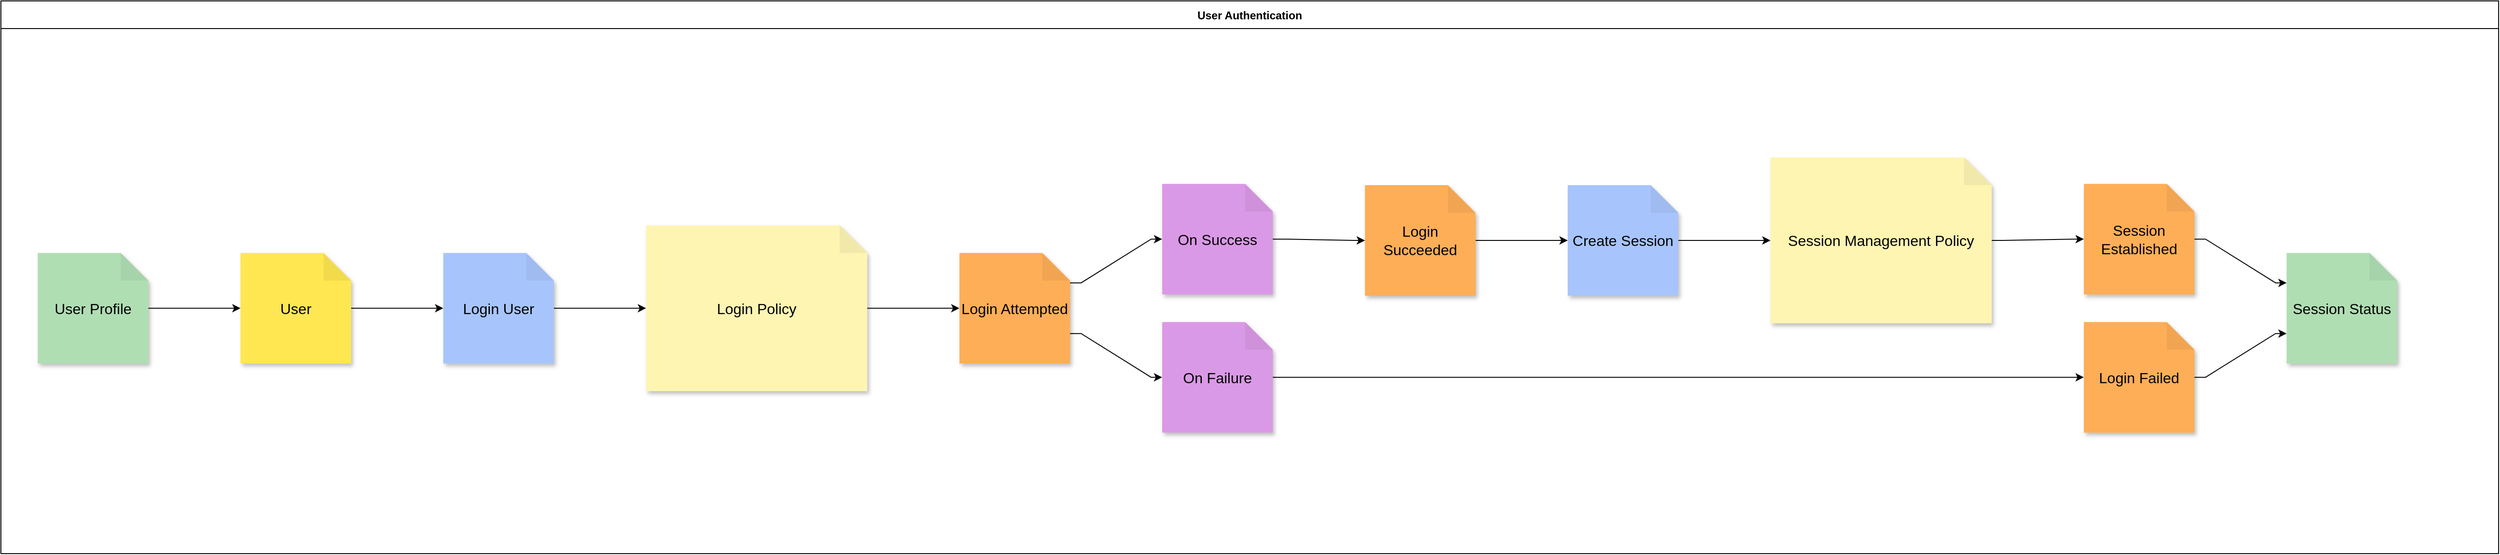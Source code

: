 <mxfile>
    <diagram id="u9JpP389CqMRBe4IGvpg" name="Page-1">
        <mxGraphModel dx="3460" dy="2940" grid="1" gridSize="10" guides="1" tooltips="1" connect="1" arrows="1" fold="1" page="1" pageScale="1" pageWidth="850" pageHeight="1100" math="0" shadow="0">
            <root>
                <mxCell id="0"/>
                <mxCell id="1" parent="0"/>
                <mxCell id="2" value="User Authentication" style="swimlane;startSize=30;horizontal=1;" parent="1" vertex="1">
                    <mxGeometry width="2710" height="600" as="geometry"/>
                </mxCell>
                <mxCell id="3" value="User Profile" style="shape=note;whiteSpace=wrap;html=1;backgroundOutline=1;darkOpacity=0.05;fillColor=#b0deb3;strokeColor=none;fontSize=16;fontStyle=0;rotation=0;shadow=1;" parent="2" vertex="1">
                    <mxGeometry x="40" y="273.59" width="120" height="120" as="geometry"/>
                </mxCell>
                <mxCell id="4" value="User" style="shape=note;whiteSpace=wrap;html=1;backgroundOutline=1;darkOpacity=0.05;fillColor=#fee750;strokeColor=none;fontSize=16;fontStyle=0;rotation=0;shadow=1;" parent="2" vertex="1">
                    <mxGeometry x="260" y="273.59" width="120" height="120" as="geometry"/>
                </mxCell>
                <mxCell id="5" value="Login User" style="shape=note;whiteSpace=wrap;html=1;backgroundOutline=1;darkOpacity=0.05;fillColor=#a7c5fc;strokeColor=none;fontSize=16;fontStyle=0;rotation=0;shadow=1;" parent="2" vertex="1">
                    <mxGeometry x="480" y="273.59" width="120" height="120" as="geometry"/>
                </mxCell>
                <mxCell id="6" value="Login Policy" style="shape=note;whiteSpace=wrap;html=1;backgroundOutline=1;darkOpacity=0.05;fillColor=#fef5b2;strokeColor=none;fontSize=16;fontStyle=0;rotation=0;shadow=1;" parent="2" vertex="1">
                    <mxGeometry x="700" y="243.59" width="240" height="180" as="geometry"/>
                </mxCell>
                <mxCell id="7" value="Login Attempted" style="shape=note;whiteSpace=wrap;html=1;backgroundOutline=1;darkOpacity=0.05;fillColor=#feae57;strokeColor=none;fontSize=16;fontStyle=0;rotation=0;shadow=1;" parent="2" vertex="1">
                    <mxGeometry x="1040" y="273.59" width="120" height="120" as="geometry"/>
                </mxCell>
                <mxCell id="8" value="On Success" style="shape=note;whiteSpace=wrap;html=1;backgroundOutline=1;darkOpacity=0.05;fillColor=#da99e6;strokeColor=none;fontSize=16;fontStyle=0;rotation=0;shadow=1;" parent="2" vertex="1">
                    <mxGeometry x="1260" y="198.59" width="120" height="120" as="geometry"/>
                </mxCell>
                <mxCell id="9" value="On Failure" style="shape=note;whiteSpace=wrap;html=1;backgroundOutline=1;darkOpacity=0.05;fillColor=#da99e6;strokeColor=none;fontSize=16;fontStyle=0;rotation=0;shadow=1;" parent="2" vertex="1">
                    <mxGeometry x="1260" y="348.59" width="120" height="120" as="geometry"/>
                </mxCell>
                <mxCell id="10" value="Login Failed" style="shape=note;whiteSpace=wrap;html=1;backgroundOutline=1;darkOpacity=0.05;fillColor=#feae57;strokeColor=none;fontSize=16;fontStyle=0;rotation=0;shadow=1;" parent="2" vertex="1">
                    <mxGeometry x="2260" y="348.59" width="120" height="120" as="geometry"/>
                </mxCell>
                <mxCell id="11" value="Login Succeeded" style="shape=note;whiteSpace=wrap;html=1;backgroundOutline=1;darkOpacity=0.05;fillColor=#feae57;strokeColor=none;fontSize=16;fontStyle=0;rotation=0;shadow=1;" parent="2" vertex="1">
                    <mxGeometry x="1480" y="199.996" width="120" height="120" as="geometry"/>
                </mxCell>
                <mxCell id="12" value="Create Session" style="shape=note;whiteSpace=wrap;html=1;backgroundOutline=1;darkOpacity=0.05;fillColor=#a7c5fc;strokeColor=none;fontSize=16;fontStyle=0;rotation=0;shadow=1;" parent="2" vertex="1">
                    <mxGeometry x="1700" y="199.996" width="120" height="120" as="geometry"/>
                </mxCell>
                <mxCell id="13" value="Session Management Policy" style="shape=note;whiteSpace=wrap;html=1;backgroundOutline=1;darkOpacity=0.05;fillColor=#fef5b2;strokeColor=none;fontSize=16;fontStyle=0;rotation=0;shadow=1;" parent="2" vertex="1">
                    <mxGeometry x="1920" y="169.996" width="240" height="180" as="geometry"/>
                </mxCell>
                <mxCell id="14" value="Session Established" style="shape=note;whiteSpace=wrap;html=1;backgroundOutline=1;darkOpacity=0.05;fillColor=#feae57;strokeColor=none;fontSize=16;fontStyle=0;rotation=0;shadow=1;" parent="2" vertex="1">
                    <mxGeometry x="2260" y="198.59" width="120" height="120" as="geometry"/>
                </mxCell>
                <mxCell id="15" value="Session Status" style="shape=note;whiteSpace=wrap;html=1;backgroundOutline=1;darkOpacity=0.05;fillColor=#b0deb3;strokeColor=none;fontSize=16;fontStyle=0;rotation=0;shadow=1;" parent="2" vertex="1">
                    <mxGeometry x="2480" y="273.59" width="120" height="120" as="geometry"/>
                </mxCell>
                <mxCell id="16" style="edgeStyle=orthogonalEdgeStyle;rounded=0;orthogonalLoop=1;jettySize=auto;html=1;noEdgeStyle=1;orthogonal=1;" parent="2" source="3" target="4" edge="1">
                    <mxGeometry relative="1" as="geometry">
                        <Array as="points">
                            <mxPoint x="172" y="333.59"/>
                            <mxPoint x="248" y="333.59"/>
                        </Array>
                    </mxGeometry>
                </mxCell>
                <mxCell id="17" style="edgeStyle=orthogonalEdgeStyle;rounded=0;orthogonalLoop=1;jettySize=auto;html=1;noEdgeStyle=1;orthogonal=1;" parent="2" source="4" target="5" edge="1">
                    <mxGeometry relative="1" as="geometry">
                        <Array as="points">
                            <mxPoint x="392" y="333.59"/>
                            <mxPoint x="468" y="333.59"/>
                        </Array>
                    </mxGeometry>
                </mxCell>
                <mxCell id="18" style="edgeStyle=orthogonalEdgeStyle;rounded=0;orthogonalLoop=1;jettySize=auto;html=1;noEdgeStyle=1;orthogonal=1;" parent="2" source="5" target="6" edge="1">
                    <mxGeometry relative="1" as="geometry">
                        <Array as="points">
                            <mxPoint x="612" y="333.59"/>
                            <mxPoint x="688" y="333.59"/>
                        </Array>
                    </mxGeometry>
                </mxCell>
                <mxCell id="19" style="edgeStyle=orthogonalEdgeStyle;rounded=0;orthogonalLoop=1;jettySize=auto;html=1;noEdgeStyle=1;orthogonal=1;" parent="2" source="6" target="7" edge="1">
                    <mxGeometry relative="1" as="geometry">
                        <Array as="points">
                            <mxPoint x="952" y="333.59"/>
                            <mxPoint x="1028" y="333.59"/>
                        </Array>
                    </mxGeometry>
                </mxCell>
                <mxCell id="20" style="edgeStyle=orthogonalEdgeStyle;rounded=0;orthogonalLoop=1;jettySize=auto;html=1;noEdgeStyle=1;orthogonal=1;" parent="2" source="7" target="8" edge="1">
                    <mxGeometry relative="1" as="geometry">
                        <Array as="points">
                            <mxPoint x="1172" y="306.09"/>
                            <mxPoint x="1248" y="258.59"/>
                        </Array>
                    </mxGeometry>
                </mxCell>
                <mxCell id="21" style="edgeStyle=orthogonalEdgeStyle;rounded=0;orthogonalLoop=1;jettySize=auto;html=1;noEdgeStyle=1;orthogonal=1;" parent="2" source="7" target="9" edge="1">
                    <mxGeometry relative="1" as="geometry">
                        <Array as="points">
                            <mxPoint x="1172" y="361.09"/>
                            <mxPoint x="1248" y="408.59"/>
                        </Array>
                    </mxGeometry>
                </mxCell>
                <mxCell id="22" style="edgeStyle=orthogonalEdgeStyle;rounded=0;orthogonalLoop=1;jettySize=auto;html=1;noEdgeStyle=1;orthogonal=1;" parent="2" source="9" target="10" edge="1">
                    <mxGeometry relative="1" as="geometry">
                        <Array as="points">
                            <mxPoint x="1392" y="408.59"/>
                            <mxPoint x="1430" y="408.59"/>
                            <mxPoint x="1650" y="408.59"/>
                            <mxPoint x="1650" y="408.59"/>
                            <mxPoint x="1870" y="408.59"/>
                            <mxPoint x="1870" y="408.59"/>
                            <mxPoint x="2210" y="408.59"/>
                            <mxPoint x="2248" y="408.59"/>
                        </Array>
                    </mxGeometry>
                </mxCell>
                <mxCell id="23" style="edgeStyle=orthogonalEdgeStyle;rounded=0;orthogonalLoop=1;jettySize=auto;html=1;noEdgeStyle=1;orthogonal=1;" parent="2" source="8" target="11" edge="1">
                    <mxGeometry relative="1" as="geometry">
                        <Array as="points">
                            <mxPoint x="1392" y="258.59"/>
                            <mxPoint x="1468" y="259.996"/>
                        </Array>
                    </mxGeometry>
                </mxCell>
                <mxCell id="24" style="edgeStyle=orthogonalEdgeStyle;rounded=0;orthogonalLoop=1;jettySize=auto;html=1;noEdgeStyle=1;orthogonal=1;" parent="2" source="11" target="12" edge="1">
                    <mxGeometry relative="1" as="geometry">
                        <Array as="points">
                            <mxPoint x="1612" y="259.996"/>
                            <mxPoint x="1688" y="259.996"/>
                        </Array>
                    </mxGeometry>
                </mxCell>
                <mxCell id="25" style="edgeStyle=orthogonalEdgeStyle;rounded=0;orthogonalLoop=1;jettySize=auto;html=1;noEdgeStyle=1;orthogonal=1;" parent="2" source="12" target="13" edge="1">
                    <mxGeometry relative="1" as="geometry">
                        <Array as="points">
                            <mxPoint x="1832" y="259.996"/>
                            <mxPoint x="1908" y="259.996"/>
                        </Array>
                    </mxGeometry>
                </mxCell>
                <mxCell id="26" style="edgeStyle=orthogonalEdgeStyle;rounded=0;orthogonalLoop=1;jettySize=auto;html=1;noEdgeStyle=1;orthogonal=1;" parent="2" source="13" target="14" edge="1">
                    <mxGeometry relative="1" as="geometry">
                        <Array as="points">
                            <mxPoint x="2172" y="259.996"/>
                            <mxPoint x="2248" y="258.59"/>
                        </Array>
                    </mxGeometry>
                </mxCell>
                <mxCell id="27" style="edgeStyle=orthogonalEdgeStyle;rounded=0;orthogonalLoop=1;jettySize=auto;html=1;noEdgeStyle=1;orthogonal=1;" parent="2" source="14" target="15" edge="1">
                    <mxGeometry relative="1" as="geometry">
                        <Array as="points">
                            <mxPoint x="2392" y="258.59"/>
                            <mxPoint x="2468" y="306.09"/>
                        </Array>
                    </mxGeometry>
                </mxCell>
                <mxCell id="28" style="edgeStyle=orthogonalEdgeStyle;rounded=0;orthogonalLoop=1;jettySize=auto;html=1;noEdgeStyle=1;orthogonal=1;" parent="2" source="10" target="15" edge="1">
                    <mxGeometry relative="1" as="geometry">
                        <Array as="points">
                            <mxPoint x="2392" y="408.59"/>
                            <mxPoint x="2468" y="361.09"/>
                        </Array>
                    </mxGeometry>
                </mxCell>
            </root>
        </mxGraphModel>
    </diagram>
</mxfile>
